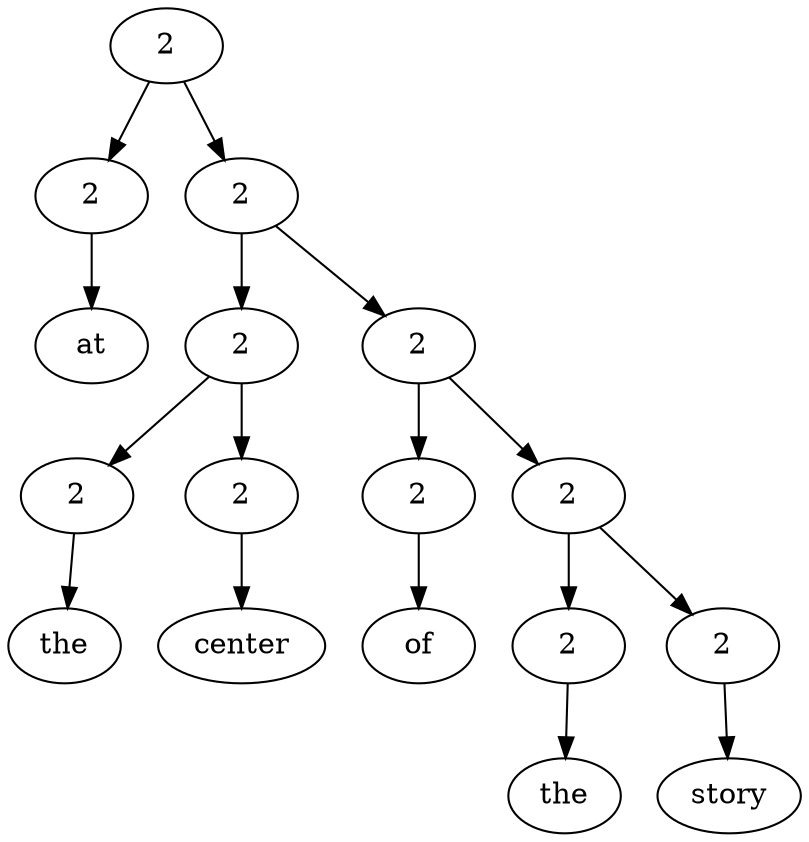digraph G{Node0 [label="2"]
Node0 -> Node1
Node0 -> Node3
Node1 [label="2"]
Node1 -> Node2
Node3 [label="2"]
Node3 -> Node4
Node3 -> Node9
Node2 [label="at"]
Node4 [label="2"]
Node4 -> Node5
Node4 -> Node7
Node9 [label="2"]
Node9 -> Node10
Node9 -> Node12
Node5 [label="2"]
Node5 -> Node6
Node7 [label="2"]
Node7 -> Node8
Node10 [label="2"]
Node10 -> Node11
Node12 [label="2"]
Node12 -> Node13
Node12 -> Node15
Node6 [label="the"]
Node8 [label="center"]
Node11 [label="of"]
Node13 [label="2"]
Node13 -> Node14
Node15 [label="2"]
Node15 -> Node16
Node14 [label="the"]
Node16 [label="story"]
}